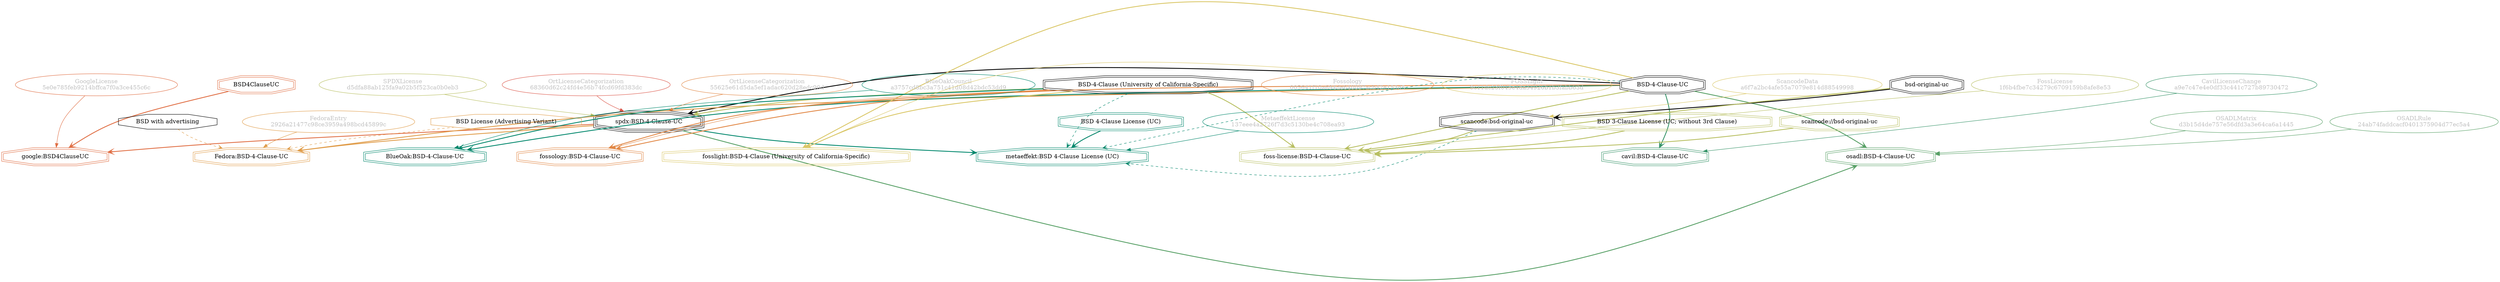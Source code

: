 strict digraph {
    node [shape=box];
    graph [splines=curved];
    534 [label="SPDXLicense\nd5dfa88ab125fa9a02b5f523ca0b0eb3"
        ,fontcolor=gray
        ,color="#b8bf62"
        ,fillcolor="beige;1"
        ,shape=ellipse];
    535 [label="spdx:BSD-4-Clause-UC"
        ,shape=tripleoctagon];
    536 [label="BSD-4-Clause-UC"
        ,shape=doubleoctagon];
    537 [label="BSD-4-Clause (University of California-Specific)"
        ,shape=doubleoctagon];
    5506 [label="GoogleLicense\n5e0e785feb9214bffca7f0a3ce455c6c"
         ,fontcolor=gray
         ,color="#e06f45"
         ,fillcolor="beige;1"
         ,shape=ellipse];
    5507 [label="google:BSD4ClauseUC"
         ,color="#e06f45"
         ,shape=doubleoctagon];
    5508 [label=BSD4ClauseUC
         ,color="#e06f45"
         ,shape=doubleoctagon];
    5986 [label="FedoraEntry\n2926a21477c98ce3959a498bcd45899c"
         ,fontcolor=gray
         ,color="#e09d4b"
         ,fillcolor="beige;1"
         ,shape=ellipse];
    5987 [label="Fedora:BSD-4-Clause-UC"
         ,color="#e09d4b"
         ,shape=doubleoctagon];
    5988 [label="BSD License (Advertising Variant)"
         ,color="#e09d4b"
         ,shape=octagon];
    5989 [label="BSD with advertising"
         ,shape=octagon];
    8816 [label="BlueOakCouncil\na3757cd8bc3a751c41d08d42bdc53dd9"
         ,fontcolor=gray
         ,color="#00876c"
         ,fillcolor="beige;1"
         ,shape=ellipse];
    8817 [label="BlueOak:BSD-4-Clause-UC"
         ,color="#00876c"
         ,shape=doubleoctagon];
    9720 [label="OSADLRule\n24ab74faddcacf0401375904d77ec5a4"
         ,fontcolor=gray
         ,color="#58a066"
         ,fillcolor="beige;1"
         ,shape=ellipse];
    9721 [label="osadl:BSD-4-Clause-UC"
         ,color="#58a066"
         ,shape=doubleoctagon];
    9916 [label="OSADLMatrix\nd3b15d4de757e56dfd3a3e64ca6a1445"
         ,fontcolor=gray
         ,color="#58a066"
         ,fillcolor="beige;1"
         ,shape=ellipse];
    13001 [label="ScancodeData\na6f7a2bc4afe55a7079e814d88549998"
          ,fontcolor=gray
          ,color="#dac767"
          ,fillcolor="beige;1"
          ,shape=ellipse];
    13002 [label="scancode:bsd-original-uc"
          ,shape=doubleoctagon];
    13003 [label="bsd-original-uc"
          ,shape=doubleoctagon];
    26897 [label="Fossology\n005641f10a694de640097acb42e153d5"
          ,fontcolor=gray
          ,color="#e18745"
          ,fillcolor="beige;1"
          ,shape=ellipse];
    26898 [label="fossology:BSD-4-Clause-UC"
          ,color="#e18745"
          ,shape=doubleoctagon];
    28635 [label="OrtLicenseCategorization\n68360d62c24fd4e56b74fcd69fd383dc"
          ,fontcolor=gray
          ,color="#dc574a"
          ,fillcolor="beige;1"
          ,shape=ellipse];
    35484 [label="OrtLicenseCategorization\n55625e61d5da5ef1adac620d28edc90d"
          ,fontcolor=gray
          ,color="#e18745"
          ,fillcolor="beige;1"
          ,shape=ellipse];
    36600 [label="CavilLicenseChange\na9e7c47e4e0df33c441c727b89730472"
          ,fontcolor=gray
          ,color="#379469"
          ,fillcolor="beige;1"
          ,shape=ellipse];
    36601 [label="cavil:BSD-4-Clause-UC"
          ,color="#379469"
          ,shape=doubleoctagon];
    39358 [label="MetaeffektLicense\n137eee4a2726f7d3c5130be4c708ea93"
          ,fontcolor=gray
          ,color="#00876c"
          ,fillcolor="beige;1"
          ,shape=ellipse];
    39359 [label="metaeffekt:BSD 4-Clause License (UC)"
          ,color="#00876c"
          ,shape=doubleoctagon];
    39360 [label="BSD 4-Clause License (UC)"
          ,color="#00876c"
          ,shape=doubleoctagon];
    50469 [label="FossLicense\n1f6b4fbe7c34279c6709159b8afe8e53"
          ,fontcolor=gray
          ,color="#b8bf62"
          ,fillcolor="beige;1"
          ,shape=ellipse];
    50470 [label="foss-license:BSD-4-Clause-UC"
          ,color="#b8bf62"
          ,shape=doubleoctagon];
    50471 [label="BSD 3-Clause License (UC; without 3rd Clause)"
          ,color="#b8bf62"
          ,shape=doubleoctagon];
    50472 [label="scancode://bsd-original-uc"
          ,color="#b8bf62"
          ,shape=doubleoctagon];
    51262 [label="FOSSLight\n9c11dc23f045e4da34926b1b3fabb63d"
          ,fontcolor=gray
          ,color="#dac767"
          ,fillcolor="beige;1"
          ,shape=ellipse];
    51263 [label="fosslight:BSD-4-Clause (University of California-Specific)"
          ,color="#dac767"
          ,shape=doubleoctagon];
    534 -> 535 [weight=0.5
               ,color="#b8bf62"];
    535 -> 5507 [style=bold
                ,arrowhead=vee
                ,weight=0.7
                ,color="#e06f45"];
    535 -> 5987 [style=bold
                ,arrowhead=vee
                ,weight=0.7
                ,color="#e09d4b"];
    535 -> 9721 [style=bold
                ,arrowhead=vee
                ,weight=0.7
                ,color="#58a066"];
    535 -> 39359 [style=bold
                 ,arrowhead=vee
                 ,weight=0.7
                 ,color="#00876c"];
    536 -> 535 [style=bold
               ,arrowhead=vee
               ,weight=0.7];
    536 -> 5987 [style=bold
                ,arrowhead=vee
                ,weight=0.7
                ,color="#e09d4b"];
    536 -> 8817 [style=bold
                ,arrowhead=vee
                ,weight=0.7
                ,color="#00876c"];
    536 -> 9721 [style=bold
                ,arrowhead=vee
                ,weight=0.7
                ,color="#58a066"];
    536 -> 26898 [style=bold
                 ,arrowhead=vee
                 ,weight=0.7
                 ,color="#e18745"];
    536 -> 36601 [style=bold
                 ,arrowhead=vee
                 ,weight=0.7
                 ,color="#379469"];
    536 -> 36601 [style=bold
                 ,arrowhead=vee
                 ,weight=0.7
                 ,color="#379469"];
    536 -> 39359 [style=dashed
                 ,arrowhead=vee
                 ,weight=0.5
                 ,color="#00876c"];
    536 -> 50470 [style=bold
                 ,arrowhead=vee
                 ,weight=0.7
                 ,color="#b8bf62"];
    536 -> 51263 [style=bold
                 ,arrowhead=vee
                 ,weight=0.7
                 ,color="#dac767"];
    537 -> 535 [style=bold
               ,arrowhead=vee
               ,weight=0.7
               ,color="#b8bf62"];
    537 -> 8817 [style=bold
                ,arrowhead=vee
                ,weight=0.7
                ,color="#00876c"];
    537 -> 26898 [style=bold
                 ,arrowhead=vee
                 ,weight=0.7
                 ,color="#e18745"];
    537 -> 39359 [style=dashed
                 ,arrowhead=vee
                 ,weight=0.5
                 ,color="#00876c"];
    537 -> 50470 [style=bold
                 ,arrowhead=vee
                 ,weight=0.7
                 ,color="#b8bf62"];
    537 -> 51263 [style=bold
                 ,arrowhead=vee
                 ,weight=0.7
                 ,color="#dac767"];
    5506 -> 5507 [weight=0.5
                 ,color="#e06f45"];
    5508 -> 5507 [style=bold
                 ,arrowhead=vee
                 ,weight=0.7
                 ,color="#e06f45"];
    5986 -> 5987 [weight=0.5
                 ,color="#e09d4b"];
    5988 -> 5987 [style=dashed
                 ,arrowhead=vee
                 ,weight=0.5
                 ,color="#e09d4b"];
    5989 -> 5987 [style=dashed
                 ,arrowhead=vee
                 ,weight=0.5
                 ,color="#e09d4b"];
    8816 -> 8817 [weight=0.5
                 ,color="#00876c"];
    9720 -> 9721 [weight=0.5
                 ,color="#58a066"];
    9916 -> 9721 [weight=0.5
                 ,color="#58a066"];
    13001 -> 13002 [weight=0.5
                   ,color="#dac767"];
    13002 -> 39359 [style=dashed
                   ,arrowhead=vee
                   ,weight=0.5
                   ,color="#00876c"];
    13002 -> 50470 [style=bold
                   ,arrowhead=vee
                   ,weight=0.7
                   ,color="#b8bf62"];
    13003 -> 13002 [style=bold
                   ,arrowhead=vee
                   ,weight=0.7];
    13003 -> 50470 [style=bold
                   ,arrowhead=vee
                   ,weight=0.7
                   ,color="#b8bf62"];
    26897 -> 26898 [weight=0.5
                   ,color="#e18745"];
    28635 -> 535 [weight=0.5
                 ,color="#dc574a"];
    35484 -> 535 [weight=0.5
                 ,color="#e18745"];
    36600 -> 36601 [weight=0.5
                   ,color="#379469"];
    39358 -> 39359 [weight=0.5
                   ,color="#00876c"];
    39360 -> 39359 [style=bold
                   ,arrowhead=vee
                   ,weight=0.7
                   ,color="#00876c"];
    50469 -> 50470 [weight=0.5
                   ,color="#b8bf62"];
    50471 -> 50470 [style=bold
                   ,arrowhead=vee
                   ,weight=0.7
                   ,color="#b8bf62"];
    50472 -> 50470 [style=bold
                   ,arrowhead=vee
                   ,weight=0.7
                   ,color="#b8bf62"];
    51262 -> 51263 [weight=0.5
                   ,color="#dac767"];
}
